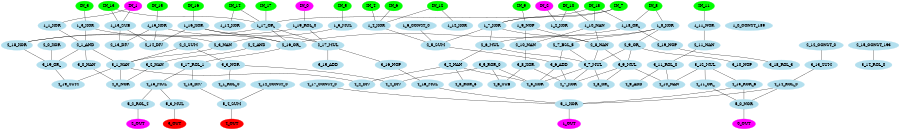 digraph EACircuit {
rankdir=BT;
edge [dir=none];
size="6,6";
ordering=out;
node [color=magenta, style=filled];
"IN_0";
"IN_1";
"IN_2";
node [color=green, style=filled];
"IN_3";
"IN_4";
"IN_5";
"IN_6";
"IN_7";
"IN_8";
"IN_9";
"IN_10";
"IN_11";
"IN_12";
"IN_13";
"IN_14";
"IN_15";
"IN_16";
"IN_17";
"IN_18";
node [color=lightblue2, style=filled];
{ rank=same; "1_0_CONST_189"; "1_1_XOR"; "1_2_XOR"; "1_3_XOR"; "1_4_XOR"; "1_5_MUL"; "1_6_CONST_0"; "1_7_XOR"; "1_8_XOR"; "1_9_NOP"; "1_10_NAN"; "1_11_NOR"; "1_12_XOR"; "1_13_SUB"; "1_14_XOR"; "1_15_XOR"; "1_16_XOR"; "1_17_OR_"; "1_18_OR_"; "1_19_ROL_0"; }
"1_1_XOR" -> "IN_1";
"1_2_XOR" -> "IN_2";
"1_2_XOR" -> "IN_10";
"1_3_XOR" -> "IN_3";
"1_4_XOR" -> "IN_4";
"1_4_XOR" -> "IN_6";
"1_4_XOR" -> "IN_12";
"1_5_MUL" -> "IN_5";
"1_7_XOR" -> "IN_18";
"1_7_XOR" -> "IN_7";
"1_8_XOR" -> "IN_8";
"1_9_NOP" -> "IN_9";
"1_10_NAN" -> "IN_10";
"1_10_NAN" -> "IN_18";
"1_11_NOR" -> "IN_11";
"1_12_XOR" -> "IN_12";
"1_13_SUB" -> "IN_13";
"1_13_SUB" -> "IN_1";
"1_14_XOR" -> "IN_14";
"1_15_XOR" -> "IN_15";
"1_16_XOR" -> "IN_16";
"1_17_OR_" -> "IN_13";
"1_17_OR_" -> "IN_14";
"1_17_OR_" -> "IN_17";
"1_17_OR_" -> "IN_7";
"1_18_OR_" -> "IN_18";
"1_18_OR_" -> "IN_8";
"1_19_ROL_0" -> "IN_0";
node [color=lightblue2, style=filled];
{ rank=same; "2_0_XOR"; "2_1_AND"; "2_2_SUM"; "2_3_NAN"; "2_4_AND"; "2_5_SUM"; "2_6_MUL"; "2_7_BSL_5"; "2_8_NAN"; "2_9_OR_"; "2_10_NAN"; "2_11_NAN"; "2_12_CONST_0"; "2_13_DIV"; "2_14_DIV"; "2_15_CONST_193"; "2_16_OR_"; "2_17_MUL"; "2_18_XOR"; "2_19_NOP"; }
"2_1_AND" -> "1_1_XOR";
"2_1_AND" -> "1_3_XOR";
"2_3_NAN" -> "1_3_XOR";
"2_3_NAN" -> "1_5_MUL";
"2_5_SUM" -> "1_4_XOR";
"2_5_SUM" -> "1_6_CONST_0";
"2_5_SUM" -> "1_7_XOR";
"2_6_MUL" -> "1_7_XOR";
"2_6_MUL" -> "1_8_XOR";
"2_7_BSL_5" -> "1_8_XOR";
"2_8_NAN" -> "1_7_XOR";
"2_8_NAN" -> "1_9_NOP";
"2_8_NAN" -> "1_10_NAN";
"2_9_OR_" -> "1_8_XOR";
"2_10_NAN" -> "1_9_NOP";
"2_10_NAN" -> "1_10_NAN";
"2_11_NAN" -> "1_11_NOR";
"2_13_DIV" -> "1_13_SUB";
"2_13_DIV" -> "1_15_XOR";
"2_14_DIV" -> "1_13_SUB";
"2_14_DIV" -> "1_15_XOR";
"2_14_DIV" -> "1_16_XOR";
"2_16_OR_" -> "1_15_XOR";
"2_16_OR_" -> "1_16_XOR";
"2_16_OR_" -> "1_17_OR_";
"2_16_OR_" -> "1_18_OR_";
"2_17_MUL" -> "1_16_XOR";
"2_17_MUL" -> "1_17_OR_";
"2_17_MUL" -> "1_19_ROL_0";
"2_18_XOR" -> "1_17_OR_";
"2_18_XOR" -> "1_19_ROL_0";
"2_19_NOP" -> "1_18_OR_";
node [color=lightblue2, style=filled];
{ rank=same; "3_0_NAN"; "3_1_NAN"; "3_2_NAN"; "3_3_NOR"; "3_4_NAN"; "3_5_ROR_0"; "3_6_ADD"; "3_7_MUL"; "3_8_XOR"; "3_9_MUL"; "3_10_NOP"; "3_11_ROL_0"; "3_12_MUL"; "3_13_SUM"; "3_14_ROL_0"; "3_15_ADD"; "3_16_NOP"; "3_17_ROL_1"; "3_18_ROL_3"; "3_19_OR_"; }
"3_0_NAN" -> "2_1_AND";
"3_1_NAN" -> "2_1_AND";
"3_1_NAN" -> "2_2_SUM";
"3_1_NAN" -> "2_3_NAN";
"3_2_NAN" -> "2_4_AND";
"3_3_NOR" -> "2_2_SUM";
"3_4_NAN" -> "2_6_MUL";
"3_6_ADD" -> "2_5_SUM";
"3_6_ADD" -> "2_7_BSL_5";
"3_7_MUL" -> "2_6_MUL";
"3_7_MUL" -> "2_7_BSL_5";
"3_7_MUL" -> "2_8_NAN";
"3_7_MUL" -> "2_9_OR_";
"3_8_XOR" -> "2_10_NAN";
"3_9_MUL" -> "2_8_NAN";
"3_9_MUL" -> "2_9_OR_";
"3_10_NOP" -> "2_9_OR_";
"3_11_ROL_0" -> "2_11_NAN";
"3_13_SUM" -> "2_12_CONST_0";
"3_14_ROL_0" -> "2_15_CONST_193";
"3_15_ADD" -> "2_17_MUL";
"3_16_NOP" -> "2_17_MUL";
"3_17_ROL_1" -> "2_16_OR_";
"3_18_ROL_3" -> "2_19_NOP";
"3_19_OR_" -> "2_18_XOR";
"3_19_OR_" -> "2_0_XOR";
"3_19_OR_" -> "2_1_AND";
node [color=lightblue2, style=filled];
{ rank=same; "4_0_NOR"; "4_1_ROL_0"; "4_2_DIV"; "4_3_ROR_5"; "4_4_DIV"; "4_5_XOR"; "4_6_SUB"; "4_7_XOR"; "4_8_OR_"; "4_9_ADD"; "4_10_NAN"; "4_11_OR_"; "4_12_CONST_0"; "4_13_ROR_6"; "4_14_ROL_0"; "4_15_MUL"; "4_16_MUL"; "4_17_CONST_0"; "4_18_DIV"; "4_19_SUM"; }
"4_0_NOR" -> "3_0_NAN";
"4_0_NOR" -> "3_1_NAN";
"4_0_NOR" -> "3_2_NAN";
"4_1_ROL_0" -> "3_3_NOR";
"4_2_DIV" -> "3_1_NAN";
"4_2_DIV" -> "3_4_NAN";
"4_3_ROR_5" -> "3_4_NAN";
"4_4_DIV" -> "3_3_NOR";
"4_4_DIV" -> "3_5_ROR_0";
"4_5_XOR" -> "3_4_NAN";
"4_5_XOR" -> "3_5_ROR_0";
"4_5_XOR" -> "3_6_ADD";
"4_5_XOR" -> "3_7_MUL";
"4_6_SUB" -> "3_5_ROR_0";
"4_6_SUB" -> "3_8_XOR";
"4_7_XOR" -> "3_6_ADD";
"4_7_XOR" -> "3_7_MUL";
"4_7_XOR" -> "3_8_XOR";
"4_7_XOR" -> "3_9_MUL";
"4_8_OR_" -> "3_7_MUL";
"4_8_OR_" -> "3_9_MUL";
"4_9_ADD" -> "3_11_ROL_0";
"4_10_NAN" -> "3_9_MUL";
"4_10_NAN" -> "3_11_ROL_0";
"4_10_NAN" -> "3_12_MUL";
"4_11_OR_" -> "3_12_MUL";
"4_13_ROR_6" -> "3_12_MUL";
"4_14_ROL_0" -> "3_13_SUM";
"4_15_MUL" -> "3_17_ROL_1";
"4_16_MUL" -> "3_16_NOP";
"4_18_DIV" -> "3_17_ROL_1";
"4_19_SUM" -> "3_19_OR_";
"4_19_SUM" -> "3_1_NAN";
node [color=lightblue2, style=filled];
{ rank=same; "5_0_NOR"; "5_1_XOR"; "5_2_ROL_4"; "5_3_MUL"; "5_4_SUM"; }
"5_0_NOR" -> "4_11_OR_";
"5_0_NOR" -> "4_13_ROR_6";
"5_0_NOR" -> "4_14_ROL_0";
"5_1_XOR" -> "4_13_ROR_6";
"5_1_XOR" -> "4_14_ROL_0";
"5_1_XOR" -> "4_16_MUL";
"5_1_XOR" -> "4_17_CONST_0";
"5_2_ROL_4" -> "4_15_MUL";
"5_3_MUL" -> "4_15_MUL";
"5_4_SUM" -> "4_18_DIV";
"5_4_SUM" -> "4_12_CONST_0";
node [color=magenta];
"0_OUT" -> "5_0_NOR";
"1_OUT" -> "5_1_XOR";
"2_OUT" -> "5_2_ROL_4";
node [color=red];
"3_OUT" -> "5_3_MUL";
"4_OUT" -> "5_4_SUM";
}